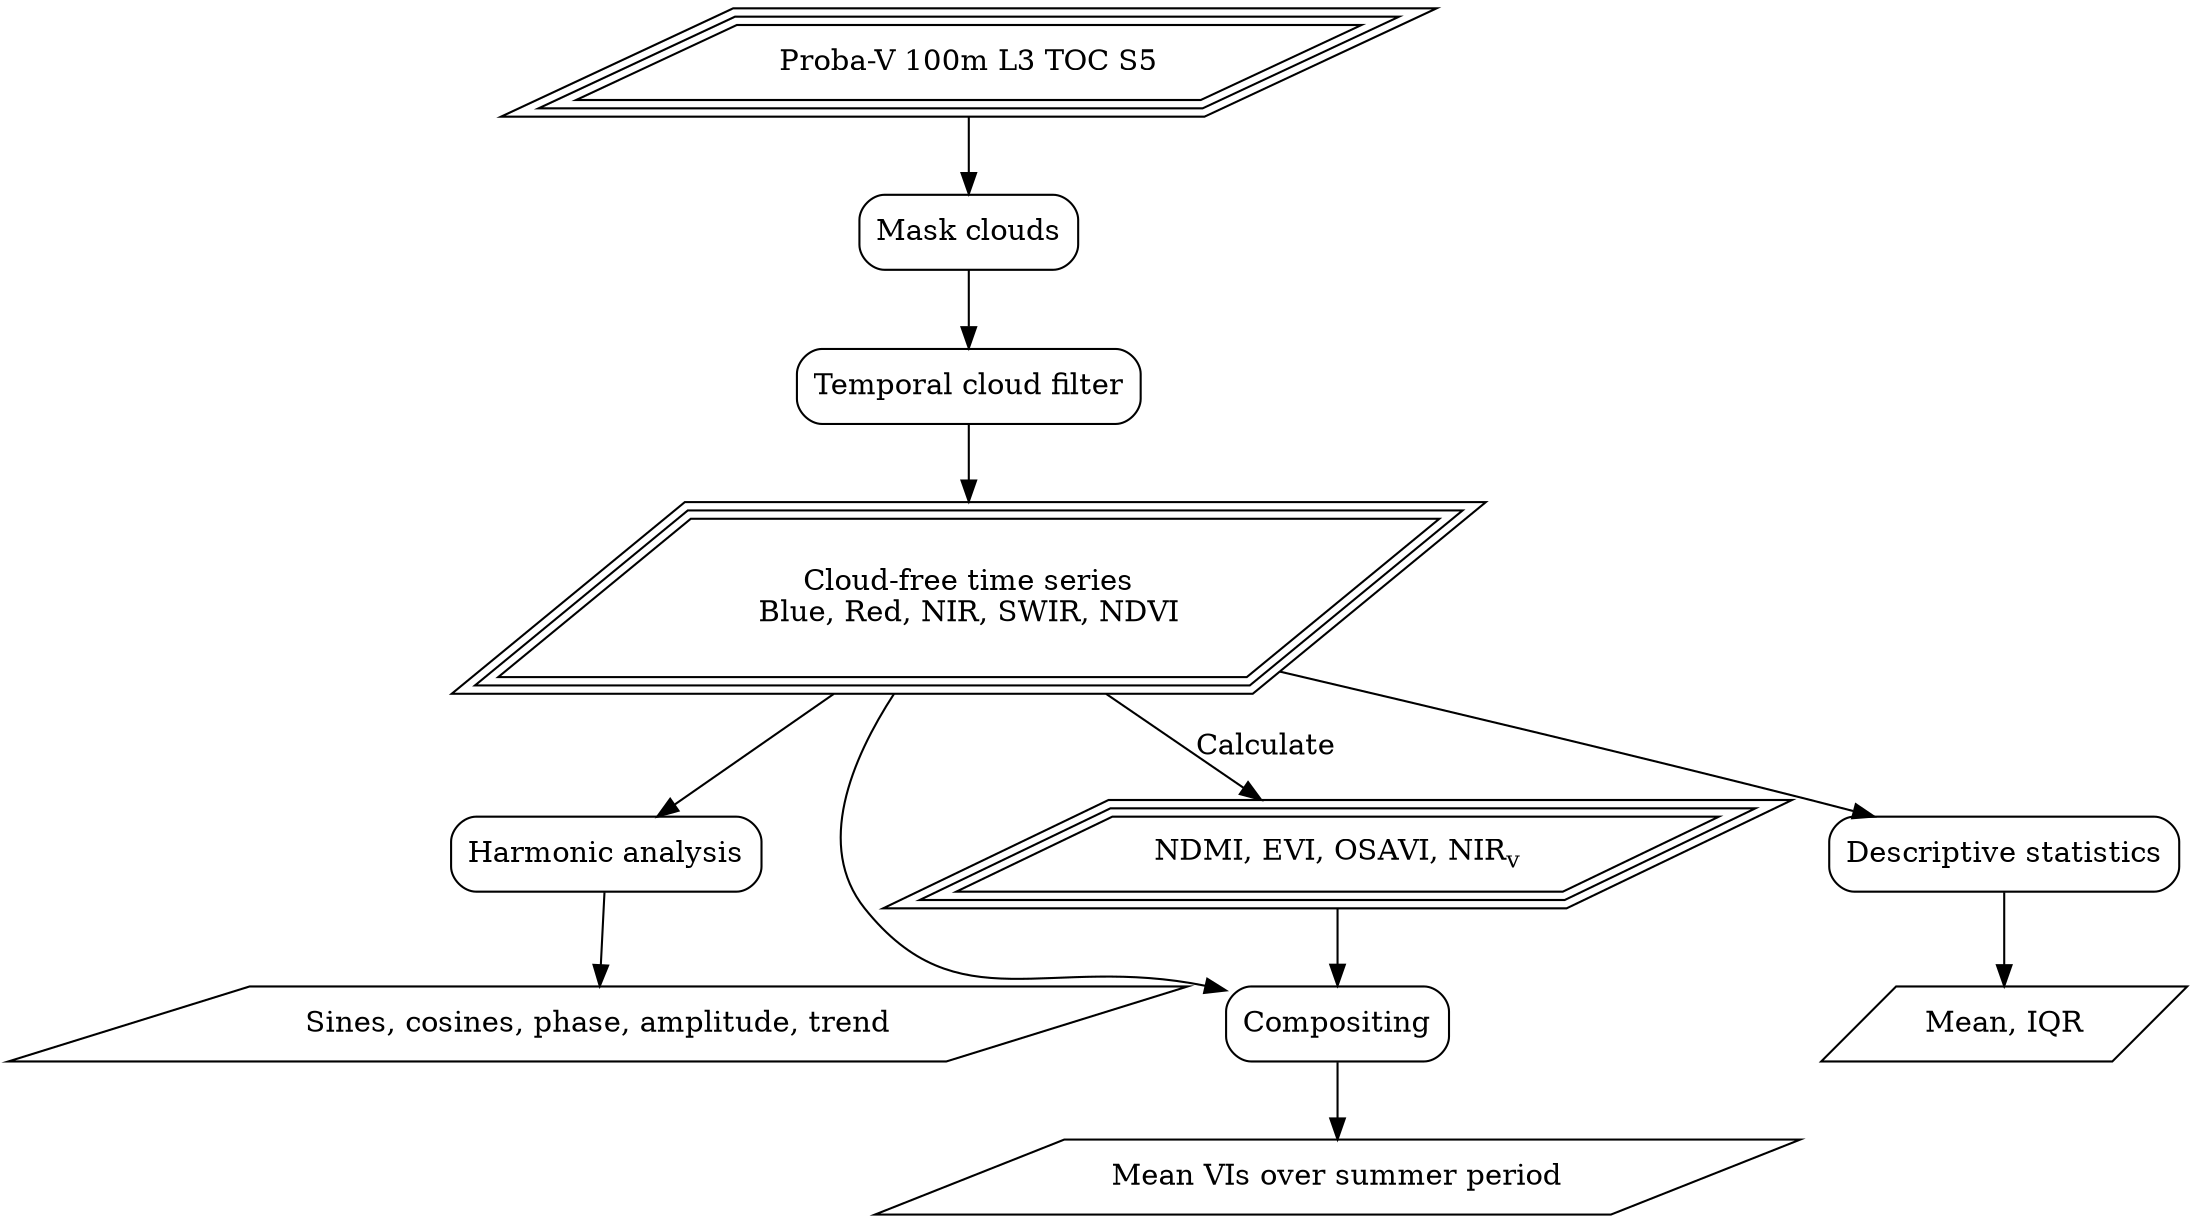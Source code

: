 digraph {
    // Define data node shapes
    node[shape="parallelogram"]
        Harmonics [label="Sines, cosines, phase, amplitude, trend"]
        Descriptives [label="Mean, IQR"]
        Composites [label="Mean VIs over summer period"]
    node[shape="parallelogram", peripheries=3]
        "PV" [label="Proba-V 100m L3 TOC S5"]
        //RawBands [label="Blue, Red, NIR, SWIR"]
        /*"NDVI"
        "Blue"
        "Red"
        "NIR"
        "SWIR" */
        //"SM" [label="Quality flags"]
        /*"NDMI"
        "EVI"
        "NIRv"*/
        Bands [label="Cloud-free time series\nBlue, Red, NIR, SWIR, NDVI"]
        VIs [label=<NDMI, EVI, OSAVI, NIR<SUB>v</SUB>>]
    // Reset shape
    node[shape="Mrecord"]
        "TS" [label="Temporal cloud filter"]
    
    /*"PV" -> "SM"
    {"PV", "SM"} -> "Mask clouds"*/
    PV -> "Mask clouds"
    /*"Mask clouds" -> "Blue"
    {"Mask clouds", "Blue"} -> "TS"
    "TS" -> "NDVI"
    "TS" -> "Blue"
    "TS" -> "Red"
    "TS" -> "NIR"
    "TS" -> "SWIR"
    {"NIR", "SWIR"} -> "NDMI"
    {"Blue", "Red", "NIR"} -> "EVI"
    {"NDVI", "NIR"} -> "NIRv"
    
    {"Red", "Blue", "NIR", "SWIR", "NDVI", "NDMI", "EVI", "NIRv"} -> "Descriptive statistics"
    {"Red", "Blue", "NIR", "SWIR", "NDVI", "NDMI", "EVI", "NIRv"} -> "Harmonic analysis" */
    
    "Mask clouds" -> "TS" -> Bands
    Bands -> VIs [label="Calculate"]
    Bands -> "Harmonic analysis" -> Harmonics
    Bands -> "Descriptive statistics" -> Descriptives
    {Bands, VIs} -> "Compositing" -> Composites
}
